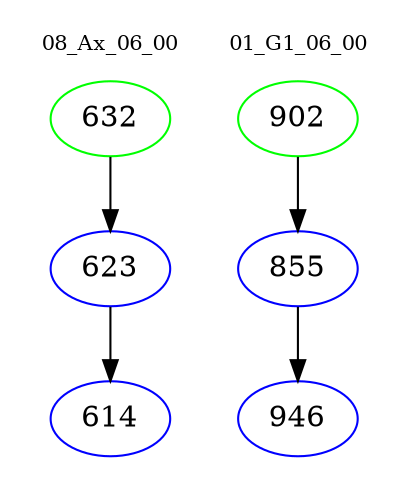 digraph{
subgraph cluster_0 {
color = white
label = "08_Ax_06_00";
fontsize=10;
T0_632 [label="632", color="green"]
T0_632 -> T0_623 [color="black"]
T0_623 [label="623", color="blue"]
T0_623 -> T0_614 [color="black"]
T0_614 [label="614", color="blue"]
}
subgraph cluster_1 {
color = white
label = "01_G1_06_00";
fontsize=10;
T1_902 [label="902", color="green"]
T1_902 -> T1_855 [color="black"]
T1_855 [label="855", color="blue"]
T1_855 -> T1_946 [color="black"]
T1_946 [label="946", color="blue"]
}
}
